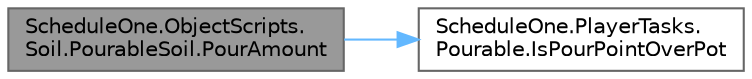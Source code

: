digraph "ScheduleOne.ObjectScripts.Soil.PourableSoil.PourAmount"
{
 // LATEX_PDF_SIZE
  bgcolor="transparent";
  edge [fontname=Helvetica,fontsize=10,labelfontname=Helvetica,labelfontsize=10];
  node [fontname=Helvetica,fontsize=10,shape=box,height=0.2,width=0.4];
  rankdir="LR";
  Node1 [id="Node000001",label="ScheduleOne.ObjectScripts.\lSoil.PourableSoil.PourAmount",height=0.2,width=0.4,color="gray40", fillcolor="grey60", style="filled", fontcolor="black",tooltip=" "];
  Node1 -> Node2 [id="edge1_Node000001_Node000002",color="steelblue1",style="solid",tooltip=" "];
  Node2 [id="Node000002",label="ScheduleOne.PlayerTasks.\lPourable.IsPourPointOverPot",height=0.2,width=0.4,color="grey40", fillcolor="white", style="filled",URL="$class_schedule_one_1_1_player_tasks_1_1_pourable.html#adfc9cd544942cf02593d55357b47379a",tooltip=" "];
}
